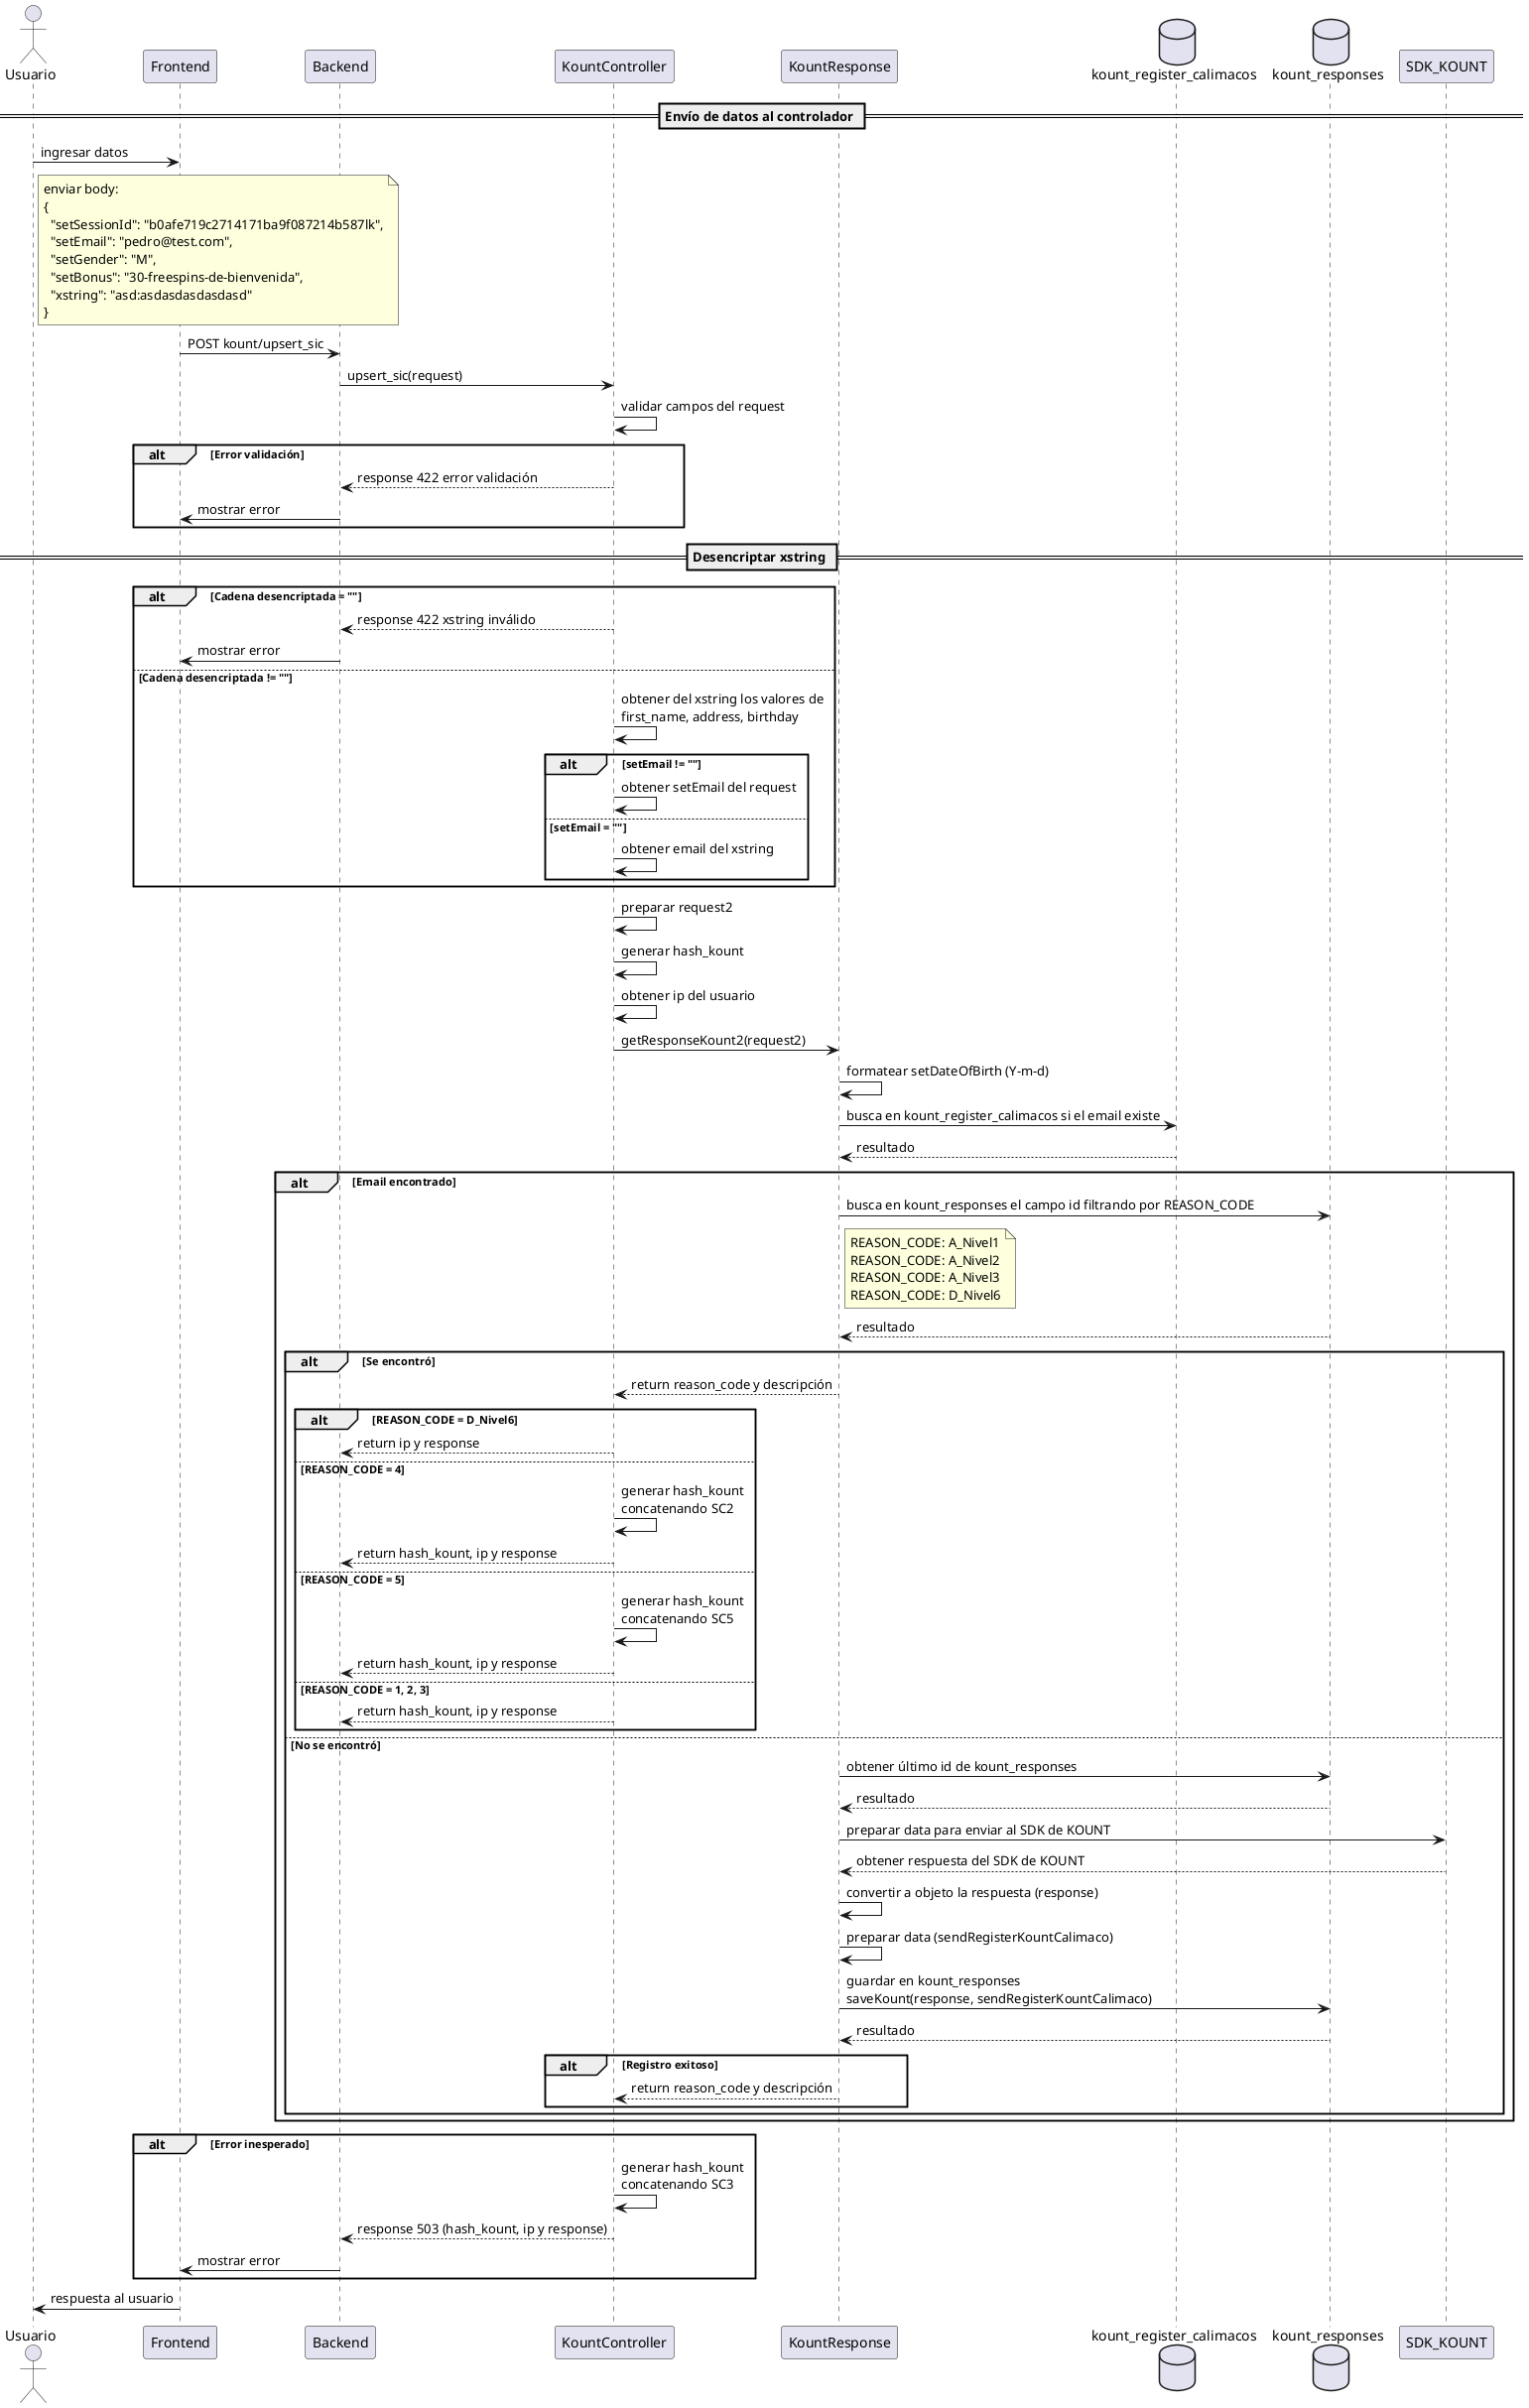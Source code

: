 @startuml upsert_sic
actor Usuario
participant Frontend
participant Backend
participant KountController
participant KountResponse
database DB as "kount_register_calimacos"
database DB2 as "kount_responses"
participant SDK_KOUNT

== Envío de datos al controlador ==
Usuario -> Frontend : ingresar datos
note right of Usuario
  enviar body:
  {
    "setSessionId": "b0afe719c2714171ba9f087214b587lk",
    "setEmail": "pedro@test.com",
    "setGender": "M",
    "setBonus": "30-freespins-de-bienvenida",
    "xstring": "asd:asdasdasdasdasd"
  }
end note
Frontend -> Backend : POST kount/upsert_sic
Backend -> KountController : upsert_sic(request)
KountController -> KountController : validar campos del request

alt Error validación
    KountController --> Backend : response 422 error validación
    Backend -> Frontend : mostrar error
end

== Desencriptar xstring ==
alt Cadena desencriptada = ""
    KountController --> Backend : response 422 xstring inválido
    Backend -> Frontend : mostrar error
else Cadena desencriptada != ""
    KountController -> KountController : obtener del xstring los valores de\nfirst_name, address, birthday
    alt setEmail != ""
        KountController -> KountController : obtener setEmail del request
    else setEmail = ""
        KountController -> KountController : obtener email del xstring
    end
end

KountController -> KountController : preparar request2

KountController -> KountController : generar hash_kount
KountController -> KountController : obtener ip del usuario
KountController -> KountResponse : getResponseKount2(request2)
KountResponse -> KountResponse : formatear setDateOfBirth (Y-m-d)
KountResponse -> DB : busca en kount_register_calimacos si el email existe
DB --> KountResponse : resultado
alt Email encontrado
    KountResponse -> DB2 : busca en kount_responses el campo id filtrando por REASON_CODE
    note right of KountResponse
        REASON_CODE: A_Nivel1
        REASON_CODE: A_Nivel2
        REASON_CODE: A_Nivel3
        REASON_CODE: D_Nivel6
    end note
    DB2 --> KountResponse : resultado
    
    alt Se encontró
        KountResponse --> KountController : return reason_code y descripción

        alt REASON_CODE = D_Nivel6
            KountController --> Backend : return ip y response
        else REASON_CODE = 4
            KountController -> KountController : generar hash_kount\nconcatenando SC2
            KountController --> Backend : return hash_kount, ip y response
        else REASON_CODE = 5
            KountController -> KountController : generar hash_kount\nconcatenando SC5
            KountController --> Backend : return hash_kount, ip y response
        else REASON_CODE = 1, 2, 3
            KountController --> Backend : return hash_kount, ip y response
        end 
        
    else No se encontró
        KountResponse -> DB2 : obtener último id de kount_responses
        DB2 --> KountResponse : resultado
        KountResponse -> SDK_KOUNT : preparar data para enviar al SDK de KOUNT
        SDK_KOUNT --> KountResponse : obtener respuesta del SDK de KOUNT
        KountResponse -> KountResponse : convertir a objeto la respuesta (response)
        KountResponse -> KountResponse : preparar data (sendRegisterKountCalimaco)
        KountResponse -> DB2 : guardar en kount_responses\nsaveKount(response, sendRegisterKountCalimaco) 
        DB2 --> KountResponse : resultado
        
        alt Registro exitoso
            KountResponse --> KountController : return reason_code y descripción 
        end
    end 
end

alt Error inesperado
    KountController -> KountController : generar hash_kount\nconcatenando SC3
    KountController --> Backend : response 503 (hash_kount, ip y response)
    Backend -> Frontend : mostrar error
end

Frontend -> Usuario : respuesta al usuario
@enduml
